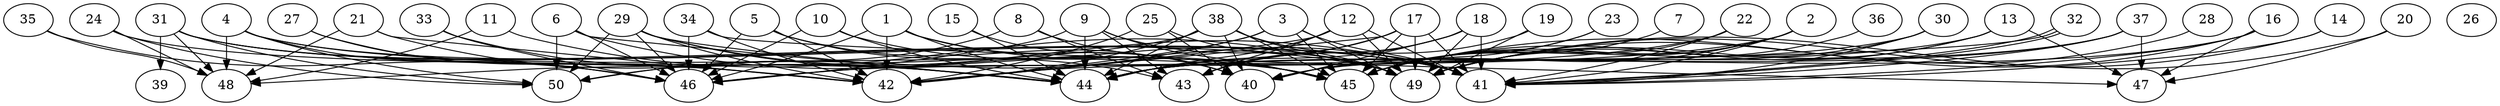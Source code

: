 // DAG automatically generated by daggen at Thu Oct  3 14:07:58 2019
// ./daggen --dot -n 50 --ccr 0.3 --fat 0.9 --regular 0.7 --density 0.5 --mindata 5242880 --maxdata 52428800 
digraph G {
  1 [size="75240107", alpha="0.13", expect_size="22572032"] 
  1 -> 40 [size ="22572032"]
  1 -> 41 [size ="22572032"]
  1 -> 42 [size ="22572032"]
  1 -> 44 [size ="22572032"]
  1 -> 46 [size ="22572032"]
  2 [size="160160427", alpha="0.18", expect_size="48048128"] 
  2 -> 40 [size ="48048128"]
  2 -> 41 [size ="48048128"]
  2 -> 42 [size ="48048128"]
  2 -> 45 [size ="48048128"]
  2 -> 49 [size ="48048128"]
  3 [size="108458667", alpha="0.18", expect_size="32537600"] 
  3 -> 41 [size ="32537600"]
  3 -> 42 [size ="32537600"]
  3 -> 45 [size ="32537600"]
  3 -> 49 [size ="32537600"]
  3 -> 50 [size ="32537600"]
  4 [size="129976320", alpha="0.08", expect_size="38992896"] 
  4 -> 41 [size ="38992896"]
  4 -> 45 [size ="38992896"]
  4 -> 46 [size ="38992896"]
  4 -> 48 [size ="38992896"]
  4 -> 50 [size ="38992896"]
  5 [size="161068373", alpha="0.02", expect_size="48320512"] 
  5 -> 40 [size ="48320512"]
  5 -> 42 [size ="48320512"]
  5 -> 43 [size ="48320512"]
  5 -> 46 [size ="48320512"]
  6 [size="56982187", alpha="0.11", expect_size="17094656"] 
  6 -> 44 [size ="17094656"]
  6 -> 45 [size ="17094656"]
  6 -> 46 [size ="17094656"]
  6 -> 50 [size ="17094656"]
  7 [size="107574613", alpha="0.02", expect_size="32272384"] 
  7 -> 45 [size ="32272384"]
  8 [size="115254613", alpha="0.07", expect_size="34576384"] 
  8 -> 43 [size ="34576384"]
  8 -> 45 [size ="34576384"]
  8 -> 50 [size ="34576384"]
  9 [size="119756800", alpha="0.01", expect_size="35927040"] 
  9 -> 43 [size ="35927040"]
  9 -> 44 [size ="35927040"]
  9 -> 45 [size ="35927040"]
  9 -> 46 [size ="35927040"]
  9 -> 49 [size ="35927040"]
  10 [size="65856853", alpha="0.17", expect_size="19757056"] 
  10 -> 44 [size ="19757056"]
  10 -> 46 [size ="19757056"]
  10 -> 49 [size ="19757056"]
  11 [size="69348693", alpha="0.04", expect_size="20804608"] 
  11 -> 48 [size ="20804608"]
  11 -> 49 [size ="20804608"]
  12 [size="174745600", alpha="0.02", expect_size="52423680"] 
  12 -> 41 [size ="52423680"]
  12 -> 42 [size ="52423680"]
  12 -> 43 [size ="52423680"]
  12 -> 44 [size ="52423680"]
  12 -> 49 [size ="52423680"]
  13 [size="157911040", alpha="0.07", expect_size="47373312"] 
  13 -> 44 [size ="47373312"]
  13 -> 45 [size ="47373312"]
  13 -> 47 [size ="47373312"]
  13 -> 49 [size ="47373312"]
  14 [size="145216853", alpha="0.10", expect_size="43565056"] 
  14 -> 41 [size ="43565056"]
  14 -> 49 [size ="43565056"]
  15 [size="47575040", alpha="0.14", expect_size="14272512"] 
  15 -> 40 [size ="14272512"]
  15 -> 44 [size ="14272512"]
  16 [size="63856640", alpha="0.19", expect_size="19156992"] 
  16 -> 41 [size ="19156992"]
  16 -> 44 [size ="19156992"]
  16 -> 45 [size ="19156992"]
  16 -> 47 [size ="19156992"]
  17 [size="153791147", alpha="0.17", expect_size="46137344"] 
  17 -> 41 [size ="46137344"]
  17 -> 42 [size ="46137344"]
  17 -> 43 [size ="46137344"]
  17 -> 44 [size ="46137344"]
  17 -> 45 [size ="46137344"]
  17 -> 49 [size ="46137344"]
  18 [size="168229547", alpha="0.05", expect_size="50468864"] 
  18 -> 40 [size ="50468864"]
  18 -> 41 [size ="50468864"]
  18 -> 43 [size ="50468864"]
  18 -> 44 [size ="50468864"]
  18 -> 49 [size ="50468864"]
  19 [size="67324587", alpha="0.06", expect_size="20197376"] 
  19 -> 43 [size ="20197376"]
  19 -> 49 [size ="20197376"]
  20 [size="74164907", alpha="0.02", expect_size="22249472"] 
  20 -> 47 [size ="22249472"]
  20 -> 49 [size ="22249472"]
  21 [size="47462400", alpha="0.07", expect_size="14238720"] 
  21 -> 42 [size ="14238720"]
  21 -> 44 [size ="14238720"]
  21 -> 48 [size ="14238720"]
  22 [size="80339627", alpha="0.09", expect_size="24101888"] 
  22 -> 41 [size ="24101888"]
  22 -> 45 [size ="24101888"]
  22 -> 46 [size ="24101888"]
  23 [size="96235520", alpha="0.03", expect_size="28870656"] 
  23 -> 40 [size ="28870656"]
  23 -> 45 [size ="28870656"]
  24 [size="148616533", alpha="0.11", expect_size="44584960"] 
  24 -> 42 [size ="44584960"]
  24 -> 48 [size ="44584960"]
  24 -> 50 [size ="44584960"]
  25 [size="73840640", alpha="0.18", expect_size="22152192"] 
  25 -> 40 [size ="22152192"]
  25 -> 42 [size ="22152192"]
  25 -> 49 [size ="22152192"]
  26 [size="27880107", alpha="0.09", expect_size="8364032"] 
  27 [size="173598720", alpha="0.12", expect_size="52079616"] 
  27 -> 42 [size ="52079616"]
  27 -> 46 [size ="52079616"]
  28 [size="146537813", alpha="0.07", expect_size="43961344"] 
  28 -> 49 [size ="43961344"]
  29 [size="26989227", alpha="0.16", expect_size="8096768"] 
  29 -> 41 [size ="8096768"]
  29 -> 42 [size ="8096768"]
  29 -> 44 [size ="8096768"]
  29 -> 45 [size ="8096768"]
  29 -> 46 [size ="8096768"]
  29 -> 50 [size ="8096768"]
  30 [size="70888107", alpha="0.10", expect_size="21266432"] 
  30 -> 41 [size ="21266432"]
  30 -> 44 [size ="21266432"]
  30 -> 49 [size ="21266432"]
  31 [size="90077867", alpha="0.12", expect_size="27023360"] 
  31 -> 39 [size ="27023360"]
  31 -> 41 [size ="27023360"]
  31 -> 44 [size ="27023360"]
  31 -> 48 [size ="27023360"]
  31 -> 49 [size ="27023360"]
  31 -> 50 [size ="27023360"]
  32 [size="142325760", alpha="0.13", expect_size="42697728"] 
  32 -> 41 [size ="42697728"]
  32 -> 41 [size ="42697728"]
  32 -> 46 [size ="42697728"]
  33 [size="55739733", alpha="0.12", expect_size="16721920"] 
  33 -> 44 [size ="16721920"]
  33 -> 46 [size ="16721920"]
  34 [size="78595413", alpha="0.07", expect_size="23578624"] 
  34 -> 42 [size ="23578624"]
  34 -> 46 [size ="23578624"]
  34 -> 47 [size ="23578624"]
  35 [size="166109867", alpha="0.06", expect_size="49832960"] 
  35 -> 46 [size ="49832960"]
  35 -> 48 [size ="49832960"]
  36 [size="147295573", alpha="0.11", expect_size="44188672"] 
  36 -> 45 [size ="44188672"]
  37 [size="61672107", alpha="0.13", expect_size="18501632"] 
  37 -> 40 [size ="18501632"]
  37 -> 41 [size ="18501632"]
  37 -> 44 [size ="18501632"]
  37 -> 47 [size ="18501632"]
  38 [size="156617387", alpha="0.15", expect_size="46985216"] 
  38 -> 40 [size ="46985216"]
  38 -> 41 [size ="46985216"]
  38 -> 42 [size ="46985216"]
  38 -> 44 [size ="46985216"]
  38 -> 45 [size ="46985216"]
  38 -> 48 [size ="46985216"]
  38 -> 49 [size ="46985216"]
  39 [size="58060800", alpha="0.03", expect_size="17418240"] 
  40 [size="25565867", alpha="0.18", expect_size="7669760"] 
  41 [size="107516587", alpha="0.16", expect_size="32254976"] 
  42 [size="41216000", alpha="0.03", expect_size="12364800"] 
  43 [size="141216427", alpha="0.00", expect_size="42364928"] 
  44 [size="76096853", alpha="0.14", expect_size="22829056"] 
  45 [size="130887680", alpha="0.14", expect_size="39266304"] 
  46 [size="21111467", alpha="0.16", expect_size="6333440"] 
  47 [size="107728213", alpha="0.18", expect_size="32318464"] 
  48 [size="55197013", alpha="0.17", expect_size="16559104"] 
  49 [size="171550720", alpha="0.16", expect_size="51465216"] 
  50 [size="34785280", alpha="0.02", expect_size="10435584"] 
}

